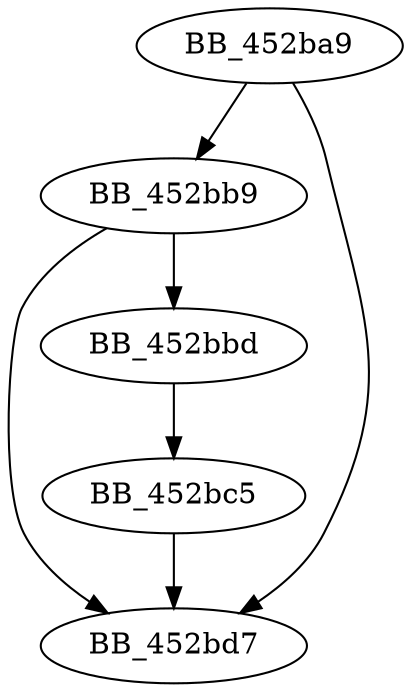 DiGraph sub_452BA9{
BB_452ba9->BB_452bb9
BB_452ba9->BB_452bd7
BB_452bb9->BB_452bbd
BB_452bb9->BB_452bd7
BB_452bbd->BB_452bc5
BB_452bc5->BB_452bd7
}
